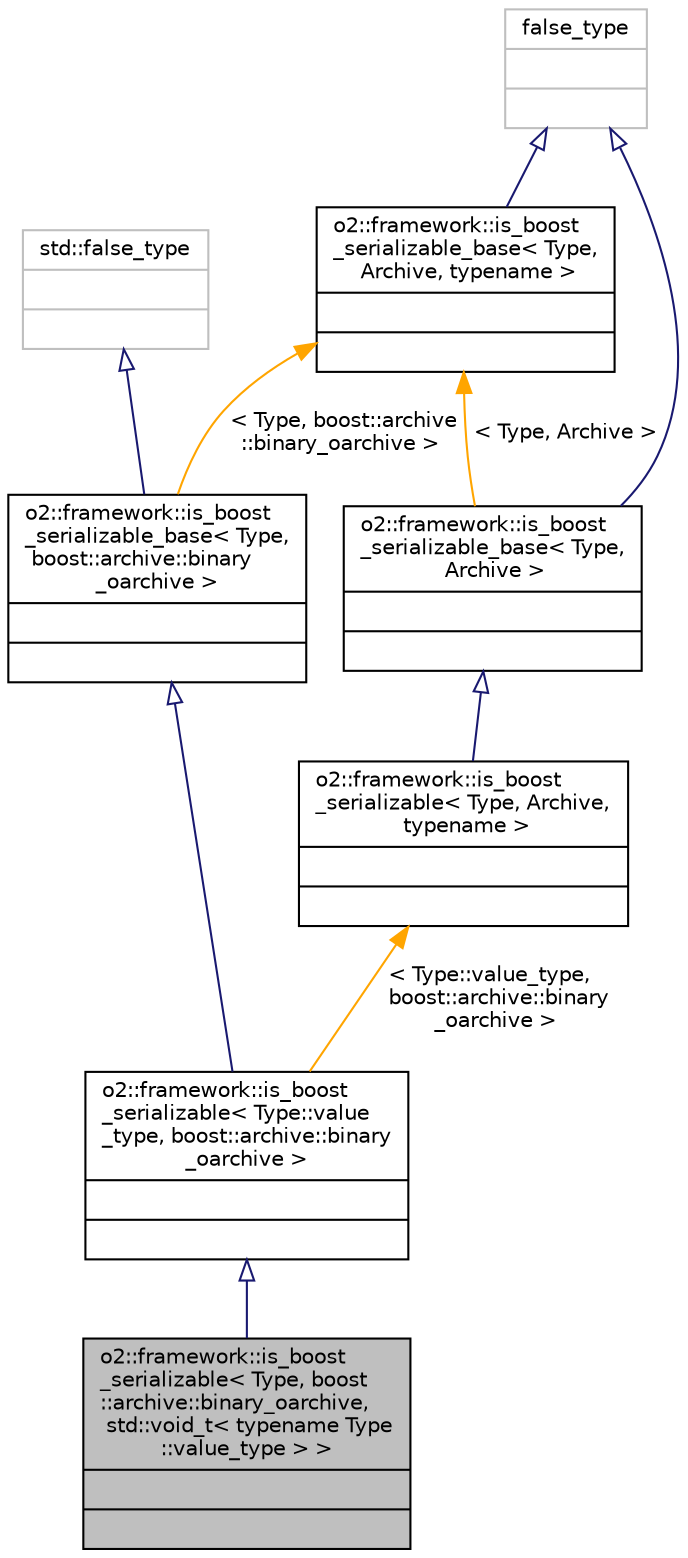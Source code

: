digraph "o2::framework::is_boost_serializable&lt; Type, boost::archive::binary_oarchive, std::void_t&lt; typename Type::value_type &gt; &gt;"
{
 // INTERACTIVE_SVG=YES
  bgcolor="transparent";
  edge [fontname="Helvetica",fontsize="10",labelfontname="Helvetica",labelfontsize="10"];
  node [fontname="Helvetica",fontsize="10",shape=record];
  Node8 [label="{o2::framework::is_boost\l_serializable\< Type, boost\l::archive::binary_oarchive,\l std::void_t\< typename Type\l::value_type \> \>\n||}",height=0.2,width=0.4,color="black", fillcolor="grey75", style="filled", fontcolor="black"];
  Node9 -> Node8 [dir="back",color="midnightblue",fontsize="10",style="solid",arrowtail="onormal",fontname="Helvetica"];
  Node9 [label="{o2::framework::is_boost\l_serializable\< Type::value\l_type, boost::archive::binary\l_oarchive \>\n||}",height=0.2,width=0.4,color="black",URL="$d2/d70/structo2_1_1framework_1_1is__boost__serializable.html"];
  Node10 -> Node9 [dir="back",color="midnightblue",fontsize="10",style="solid",arrowtail="onormal",fontname="Helvetica"];
  Node10 [label="{o2::framework::is_boost\l_serializable_base\< Type,\l boost::archive::binary\l_oarchive \>\n||}",height=0.2,width=0.4,color="black",URL="$d5/dbf/structo2_1_1framework_1_1is__boost__serializable__base.html"];
  Node11 -> Node10 [dir="back",color="midnightblue",fontsize="10",style="solid",arrowtail="onormal",fontname="Helvetica"];
  Node11 [label="{std::false_type\n||}",height=0.2,width=0.4,color="grey75"];
  Node12 -> Node10 [dir="back",color="orange",fontsize="10",style="solid",label=" \< Type, boost::archive\l::binary_oarchive \>" ,fontname="Helvetica"];
  Node12 [label="{o2::framework::is_boost\l_serializable_base\< Type,\l Archive, typename \>\n||}",height=0.2,width=0.4,color="black",URL="$d5/dbf/structo2_1_1framework_1_1is__boost__serializable__base.html"];
  Node13 -> Node12 [dir="back",color="midnightblue",fontsize="10",style="solid",arrowtail="onormal",fontname="Helvetica"];
  Node13 [label="{false_type\n||}",height=0.2,width=0.4,color="grey75"];
  Node14 -> Node9 [dir="back",color="orange",fontsize="10",style="solid",label=" \< Type::value_type,\l boost::archive::binary\l_oarchive \>" ,fontname="Helvetica"];
  Node14 [label="{o2::framework::is_boost\l_serializable\< Type, Archive,\l typename \>\n||}",height=0.2,width=0.4,color="black",URL="$d2/d70/structo2_1_1framework_1_1is__boost__serializable.html"];
  Node15 -> Node14 [dir="back",color="midnightblue",fontsize="10",style="solid",arrowtail="onormal",fontname="Helvetica"];
  Node15 [label="{o2::framework::is_boost\l_serializable_base\< Type,\l Archive \>\n||}",height=0.2,width=0.4,color="black",URL="$d5/dbf/structo2_1_1framework_1_1is__boost__serializable__base.html"];
  Node13 -> Node15 [dir="back",color="midnightblue",fontsize="10",style="solid",arrowtail="onormal",fontname="Helvetica"];
  Node12 -> Node15 [dir="back",color="orange",fontsize="10",style="solid",label=" \< Type, Archive \>" ,fontname="Helvetica"];
}
